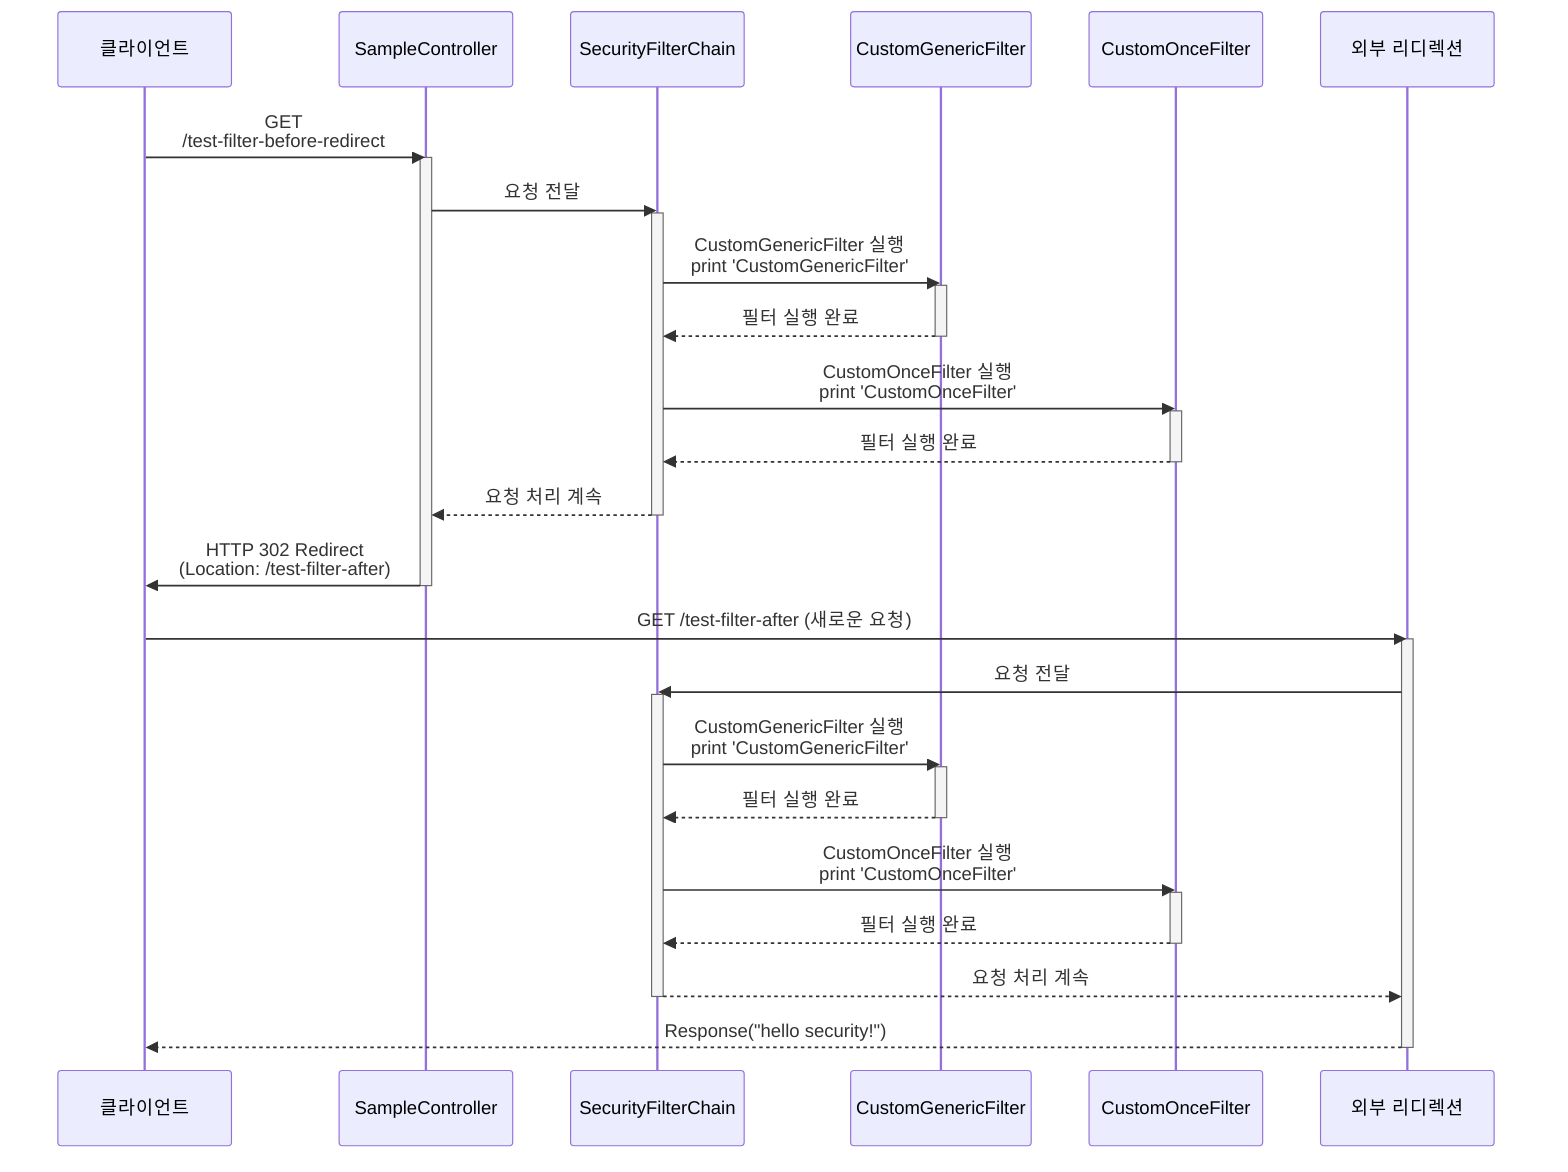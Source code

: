 sequenceDiagram
  participant Client as 클라이언트
  participant SampleController as SampleController
  participant SecurityFilterChain as SecurityFilterChain
  participant CustomGenericFilter as CustomGenericFilter
  participant CustomOnceFilter as CustomOnceFilter
  participant ExternalRedirect as 외부 리디렉션

  Client->>SampleController: GET<br>/test-filter-before-redirect
  activate SampleController

  SampleController->>SecurityFilterChain: 요청 전달
  activate SecurityFilterChain

  SecurityFilterChain->>CustomGenericFilter: CustomGenericFilter 실행<br>print 'CustomGenericFilter'
  activate CustomGenericFilter
  CustomGenericFilter-->>SecurityFilterChain: 필터 실행 완료
  deactivate CustomGenericFilter

  SecurityFilterChain->>CustomOnceFilter: CustomOnceFilter 실행<br>print 'CustomOnceFilter'
  activate CustomOnceFilter
  CustomOnceFilter-->>SecurityFilterChain: 필터 실행 완료
  deactivate CustomOnceFilter

  SecurityFilterChain-->>SampleController: 요청 처리 계속
  deactivate SecurityFilterChain

  SampleController->>Client: HTTP 302 Redirect<br>(Location: /test-filter-after)
  deactivate SampleController

  Client->>ExternalRedirect: GET /test-filter-after (새로운 요청)
  activate ExternalRedirect
  ExternalRedirect->>SecurityFilterChain: 요청 전달
  activate SecurityFilterChain

  SecurityFilterChain->>CustomGenericFilter: CustomGenericFilter 실행<br>print 'CustomGenericFilter'
  activate CustomGenericFilter
  CustomGenericFilter-->>SecurityFilterChain: 필터 실행 완료
  deactivate CustomGenericFilter

  SecurityFilterChain->>CustomOnceFilter: CustomOnceFilter 실행<br>print 'CustomOnceFilter'
  activate CustomOnceFilter
  CustomOnceFilter-->>SecurityFilterChain: 필터 실행 완료
  deactivate CustomOnceFilter

  SecurityFilterChain-->>ExternalRedirect: 요청 처리 계속
  deactivate SecurityFilterChain

  ExternalRedirect-->>Client: Response("hello security!")
  deactivate ExternalRedirect